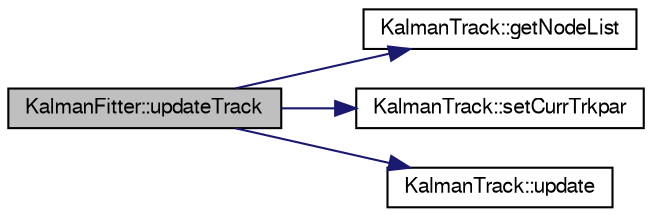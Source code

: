 digraph "KalmanFitter::updateTrack"
{
  bgcolor="transparent";
  edge [fontname="FreeSans",fontsize="10",labelfontname="FreeSans",labelfontsize="10"];
  node [fontname="FreeSans",fontsize="10",shape=record];
  rankdir="LR";
  Node1 [label="KalmanFitter::updateTrack",height=0.2,width=0.4,color="black", fillcolor="grey75", style="filled" fontcolor="black"];
  Node1 -> Node2 [color="midnightblue",fontsize="10",style="solid",fontname="FreeSans"];
  Node2 [label="KalmanTrack::getNodeList",height=0.2,width=0.4,color="black",URL="$d9/dc3/classKalmanTrack.html#a5131a89f46b93d34ece2b08c442845cc"];
  Node1 -> Node3 [color="midnightblue",fontsize="10",style="solid",fontname="FreeSans"];
  Node3 [label="KalmanTrack::setCurrTrkpar",height=0.2,width=0.4,color="black",URL="$d9/dc3/classKalmanTrack.html#a864c3756a797ab658515bbc1c8206633",tooltip="set the current track parameter "];
  Node1 -> Node4 [color="midnightblue",fontsize="10",style="solid",fontname="FreeSans"];
  Node4 [label="KalmanTrack::update",height=0.2,width=0.4,color="black",URL="$d9/dc3/classKalmanTrack.html#aaddc487a3a842187cd421c3cff2f665e",tooltip="Update the track status. "];
}

